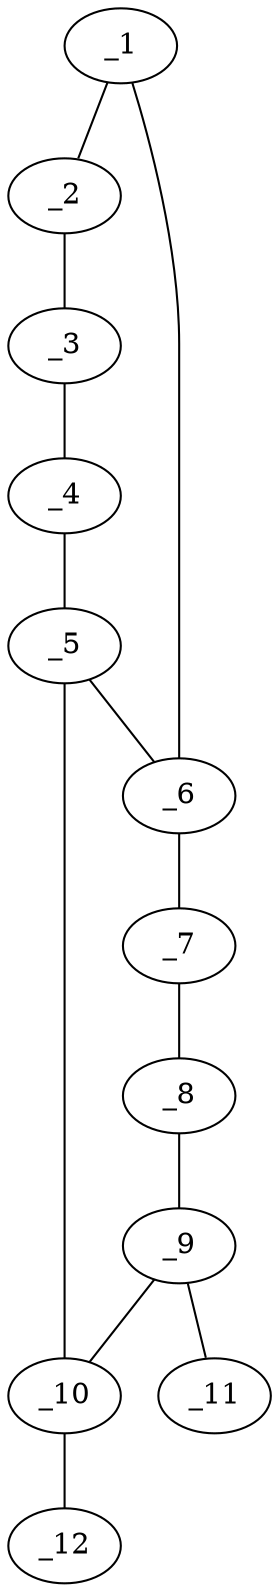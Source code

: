 graph molid649097 {
	_1	 [charge=0,
		chem=1,
		symbol="C  ",
		x="5.4641",
		y="1.5"];
	_2	 [charge=0,
		chem=1,
		symbol="C  ",
		x="6.3301",
		y=1];
	_1 -- _2	 [valence=1];
	_6	 [charge=0,
		chem=1,
		symbol="C  ",
		x="4.5981",
		y=1];
	_1 -- _6	 [valence=2];
	_3	 [charge=0,
		chem=1,
		symbol="C  ",
		x="6.3301",
		y=0];
	_2 -- _3	 [valence=2];
	_4	 [charge=0,
		chem=1,
		symbol="C  ",
		x="5.4641",
		y="-0.5"];
	_3 -- _4	 [valence=1];
	_5	 [charge=0,
		chem=1,
		symbol="C  ",
		x="4.5981",
		y=0];
	_4 -- _5	 [valence=2];
	_5 -- _6	 [valence=1];
	_10	 [charge=0,
		chem=4,
		symbol="N  ",
		x="3.7321",
		y="-0.5"];
	_5 -- _10	 [valence=1];
	_7	 [charge=0,
		chem=5,
		symbol="S  ",
		x="3.7321",
		y="1.5"];
	_6 -- _7	 [valence=1];
	_8	 [charge=0,
		chem=1,
		symbol="C  ",
		x="2.866",
		y=1];
	_7 -- _8	 [valence=1];
	_9	 [charge=0,
		chem=1,
		symbol="C  ",
		x="2.866",
		y=0];
	_8 -- _9	 [valence=1];
	_9 -- _10	 [valence=1];
	_11	 [charge=0,
		chem=5,
		symbol="S  ",
		x=2,
		y="-0.5"];
	_9 -- _11	 [valence=2];
	_12	 [charge=0,
		chem=1,
		symbol="C  ",
		x="3.732",
		y="-1.5"];
	_10 -- _12	 [valence=1];
}
